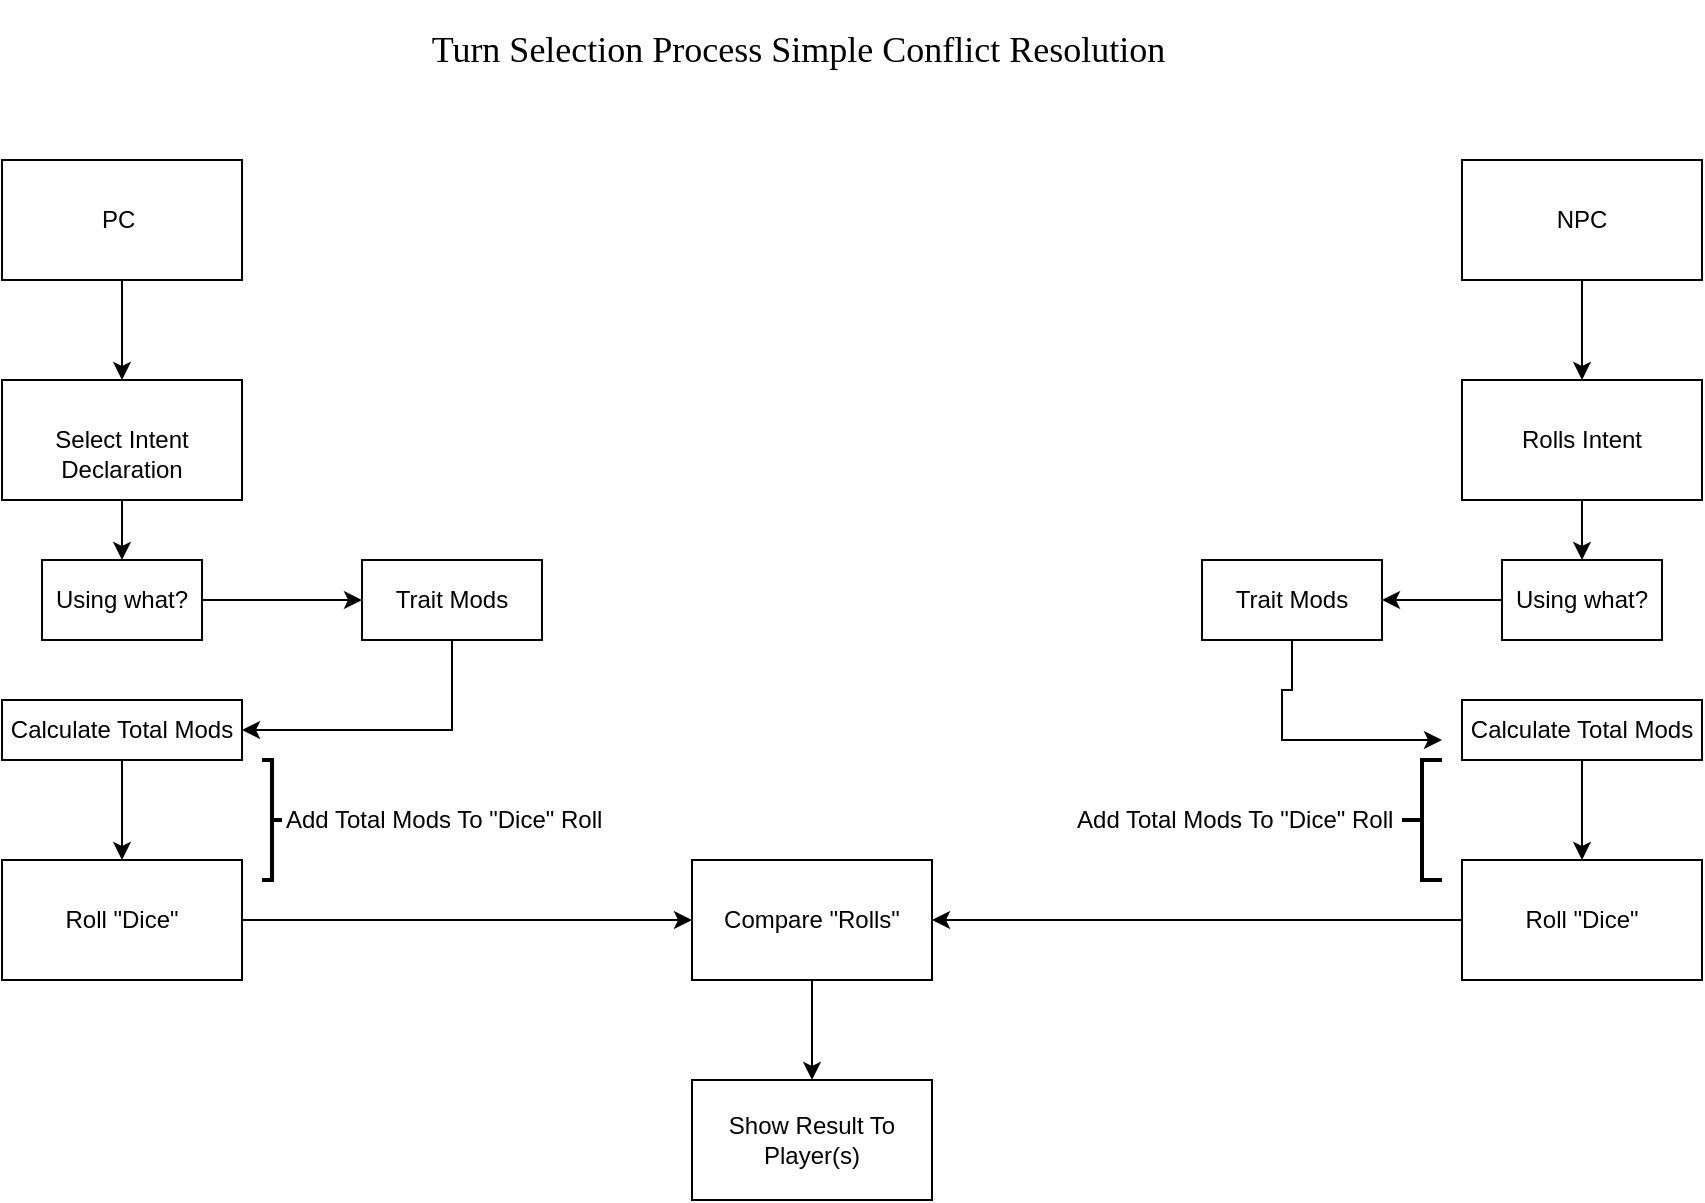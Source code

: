 <mxfile version="13.7.9" type="device"><diagram id="ggsJrCxpybmz2-VLE4I-" name="Page-1"><mxGraphModel dx="1326" dy="806" grid="1" gridSize="10" guides="1" tooltips="1" connect="1" arrows="1" fold="1" page="1" pageScale="1" pageWidth="850" pageHeight="1100" math="0" shadow="0"><root><mxCell id="0"/><mxCell id="1" parent="0"/><mxCell id="VbWWHA8dCcIKYvRjCNMC-1" value="&lt;font face=&quot;Times New Roman&quot; style=&quot;font-size: 18px&quot;&gt;Turn Selection Process Simple Conflict Resolution&amp;nbsp; &amp;nbsp;&lt;/font&gt;" style="text;html=1;strokeColor=none;fillColor=none;align=center;verticalAlign=middle;whiteSpace=wrap;rounded=0;" parent="1" vertex="1"><mxGeometry x="210" width="390" height="50" as="geometry"/></mxCell><mxCell id="VbWWHA8dCcIKYvRjCNMC-9" style="edgeStyle=orthogonalEdgeStyle;rounded=0;orthogonalLoop=1;jettySize=auto;html=1;entryX=0.5;entryY=0;entryDx=0;entryDy=0;" parent="1" source="VbWWHA8dCcIKYvRjCNMC-3" target="VbWWHA8dCcIKYvRjCNMC-6" edge="1"><mxGeometry relative="1" as="geometry"/></mxCell><mxCell id="VbWWHA8dCcIKYvRjCNMC-3" value="PC&amp;nbsp;" style="rounded=0;whiteSpace=wrap;html=1;" parent="1" vertex="1"><mxGeometry y="80" width="120" height="60" as="geometry"/></mxCell><mxCell id="VbWWHA8dCcIKYvRjCNMC-10" style="edgeStyle=orthogonalEdgeStyle;rounded=0;orthogonalLoop=1;jettySize=auto;html=1;entryX=0.5;entryY=0;entryDx=0;entryDy=0;" parent="1" source="VbWWHA8dCcIKYvRjCNMC-5" target="VbWWHA8dCcIKYvRjCNMC-7" edge="1"><mxGeometry relative="1" as="geometry"/></mxCell><mxCell id="VbWWHA8dCcIKYvRjCNMC-5" value="NPC" style="rounded=0;whiteSpace=wrap;html=1;" parent="1" vertex="1"><mxGeometry x="730" y="80" width="120" height="60" as="geometry"/></mxCell><mxCell id="VbWWHA8dCcIKYvRjCNMC-13" style="edgeStyle=orthogonalEdgeStyle;rounded=0;orthogonalLoop=1;jettySize=auto;html=1;entryX=0.5;entryY=0;entryDx=0;entryDy=0;" parent="1" source="VbWWHA8dCcIKYvRjCNMC-6" target="VbWWHA8dCcIKYvRjCNMC-11" edge="1"><mxGeometry relative="1" as="geometry"/></mxCell><mxCell id="VbWWHA8dCcIKYvRjCNMC-6" value="&lt;br&gt;Select Intent Declaration" style="rounded=0;whiteSpace=wrap;html=1;" parent="1" vertex="1"><mxGeometry y="190" width="120" height="60" as="geometry"/></mxCell><mxCell id="VbWWHA8dCcIKYvRjCNMC-14" style="edgeStyle=orthogonalEdgeStyle;rounded=0;orthogonalLoop=1;jettySize=auto;html=1;entryX=0.5;entryY=0;entryDx=0;entryDy=0;" parent="1" source="VbWWHA8dCcIKYvRjCNMC-7" target="VbWWHA8dCcIKYvRjCNMC-12" edge="1"><mxGeometry relative="1" as="geometry"/></mxCell><mxCell id="VbWWHA8dCcIKYvRjCNMC-7" value="Rolls Intent" style="rounded=0;whiteSpace=wrap;html=1;" parent="1" vertex="1"><mxGeometry x="730" y="190" width="120" height="60" as="geometry"/></mxCell><mxCell id="VbWWHA8dCcIKYvRjCNMC-35" style="edgeStyle=orthogonalEdgeStyle;rounded=0;orthogonalLoop=1;jettySize=auto;html=1;entryX=0;entryY=0.5;entryDx=0;entryDy=0;" parent="1" source="VbWWHA8dCcIKYvRjCNMC-11" target="VbWWHA8dCcIKYvRjCNMC-15" edge="1"><mxGeometry relative="1" as="geometry"/></mxCell><mxCell id="VbWWHA8dCcIKYvRjCNMC-11" value="Using what?" style="rounded=0;whiteSpace=wrap;html=1;" parent="1" vertex="1"><mxGeometry x="20" y="280" width="80" height="40" as="geometry"/></mxCell><mxCell id="VbWWHA8dCcIKYvRjCNMC-17" style="edgeStyle=orthogonalEdgeStyle;rounded=0;orthogonalLoop=1;jettySize=auto;html=1;entryX=1;entryY=0.5;entryDx=0;entryDy=0;" parent="1" source="VbWWHA8dCcIKYvRjCNMC-12" target="VbWWHA8dCcIKYvRjCNMC-16" edge="1"><mxGeometry relative="1" as="geometry"/></mxCell><mxCell id="VbWWHA8dCcIKYvRjCNMC-12" value="Using what?" style="rounded=0;whiteSpace=wrap;html=1;" parent="1" vertex="1"><mxGeometry x="750" y="280" width="80" height="40" as="geometry"/></mxCell><mxCell id="VbWWHA8dCcIKYvRjCNMC-39" style="edgeStyle=orthogonalEdgeStyle;rounded=0;orthogonalLoop=1;jettySize=auto;html=1;entryX=1;entryY=0.5;entryDx=0;entryDy=0;" parent="1" source="VbWWHA8dCcIKYvRjCNMC-15" target="VbWWHA8dCcIKYvRjCNMC-19" edge="1"><mxGeometry relative="1" as="geometry"><mxPoint x="225" y="370" as="targetPoint"/><Array as="points"><mxPoint x="225" y="365"/></Array></mxGeometry></mxCell><mxCell id="VbWWHA8dCcIKYvRjCNMC-15" value="Trait Mods" style="rounded=0;whiteSpace=wrap;html=1;" parent="1" vertex="1"><mxGeometry x="180" y="280" width="90" height="40" as="geometry"/></mxCell><mxCell id="VbWWHA8dCcIKYvRjCNMC-41" style="edgeStyle=orthogonalEdgeStyle;rounded=0;orthogonalLoop=1;jettySize=auto;html=1;" parent="1" source="VbWWHA8dCcIKYvRjCNMC-16" edge="1"><mxGeometry relative="1" as="geometry"><mxPoint x="720" y="370" as="targetPoint"/><Array as="points"><mxPoint x="645" y="345"/><mxPoint x="640" y="345"/><mxPoint x="640" y="370"/></Array></mxGeometry></mxCell><mxCell id="VbWWHA8dCcIKYvRjCNMC-16" value="Trait Mods" style="rounded=0;whiteSpace=wrap;html=1;" parent="1" vertex="1"><mxGeometry x="600" y="280" width="90" height="40" as="geometry"/></mxCell><mxCell id="VbWWHA8dCcIKYvRjCNMC-26" style="edgeStyle=orthogonalEdgeStyle;rounded=0;orthogonalLoop=1;jettySize=auto;html=1;entryX=0.5;entryY=0;entryDx=0;entryDy=0;" parent="1" source="VbWWHA8dCcIKYvRjCNMC-19" target="VbWWHA8dCcIKYvRjCNMC-24" edge="1"><mxGeometry relative="1" as="geometry"/></mxCell><mxCell id="VbWWHA8dCcIKYvRjCNMC-19" value="Calculate Total Mods" style="rounded=0;whiteSpace=wrap;html=1;" parent="1" vertex="1"><mxGeometry y="350" width="120" height="30" as="geometry"/></mxCell><mxCell id="VbWWHA8dCcIKYvRjCNMC-27" style="edgeStyle=orthogonalEdgeStyle;rounded=0;orthogonalLoop=1;jettySize=auto;html=1;entryX=0.5;entryY=0;entryDx=0;entryDy=0;" parent="1" source="VbWWHA8dCcIKYvRjCNMC-20" target="VbWWHA8dCcIKYvRjCNMC-25" edge="1"><mxGeometry relative="1" as="geometry"/></mxCell><mxCell id="VbWWHA8dCcIKYvRjCNMC-20" value="Calculate Total Mods" style="rounded=0;whiteSpace=wrap;html=1;" parent="1" vertex="1"><mxGeometry x="730" y="350" width="120" height="30" as="geometry"/></mxCell><mxCell id="VbWWHA8dCcIKYvRjCNMC-30" style="edgeStyle=orthogonalEdgeStyle;rounded=0;orthogonalLoop=1;jettySize=auto;html=1;entryX=0;entryY=0.5;entryDx=0;entryDy=0;" parent="1" source="VbWWHA8dCcIKYvRjCNMC-24" target="VbWWHA8dCcIKYvRjCNMC-28" edge="1"><mxGeometry relative="1" as="geometry"/></mxCell><mxCell id="VbWWHA8dCcIKYvRjCNMC-24" value="Roll &quot;Dice&quot;" style="rounded=0;whiteSpace=wrap;html=1;" parent="1" vertex="1"><mxGeometry y="430" width="120" height="60" as="geometry"/></mxCell><mxCell id="VbWWHA8dCcIKYvRjCNMC-31" style="edgeStyle=orthogonalEdgeStyle;rounded=0;orthogonalLoop=1;jettySize=auto;html=1;entryX=1;entryY=0.5;entryDx=0;entryDy=0;" parent="1" source="VbWWHA8dCcIKYvRjCNMC-25" target="VbWWHA8dCcIKYvRjCNMC-28" edge="1"><mxGeometry relative="1" as="geometry"/></mxCell><mxCell id="VbWWHA8dCcIKYvRjCNMC-25" value="Roll &quot;Dice&quot;" style="rounded=0;whiteSpace=wrap;html=1;" parent="1" vertex="1"><mxGeometry x="730" y="430" width="120" height="60" as="geometry"/></mxCell><mxCell id="VbWWHA8dCcIKYvRjCNMC-32" style="edgeStyle=orthogonalEdgeStyle;rounded=0;orthogonalLoop=1;jettySize=auto;html=1;entryX=0.5;entryY=0;entryDx=0;entryDy=0;" parent="1" source="VbWWHA8dCcIKYvRjCNMC-28" target="VbWWHA8dCcIKYvRjCNMC-29" edge="1"><mxGeometry relative="1" as="geometry"/></mxCell><mxCell id="VbWWHA8dCcIKYvRjCNMC-28" value="Compare &quot;Rolls&quot;" style="rounded=0;whiteSpace=wrap;html=1;" parent="1" vertex="1"><mxGeometry x="345" y="430" width="120" height="60" as="geometry"/></mxCell><mxCell id="VbWWHA8dCcIKYvRjCNMC-29" value="Show Result To Player(s)" style="rounded=0;whiteSpace=wrap;html=1;" parent="1" vertex="1"><mxGeometry x="345" y="540" width="120" height="60" as="geometry"/></mxCell><mxCell id="VbWWHA8dCcIKYvRjCNMC-43" value="Add Total Mods To &quot;Dice&quot; Roll" style="strokeWidth=2;html=1;shape=mxgraph.flowchart.annotation_2;align=left;labelPosition=right;pointerEvents=1;direction=west;" parent="1" vertex="1"><mxGeometry x="130" y="380" width="10" height="60" as="geometry"/></mxCell><mxCell id="VbWWHA8dCcIKYvRjCNMC-47" value="Add Total Mods To &quot;Dice&quot; Roll&amp;nbsp;" style="strokeWidth=2;html=1;shape=mxgraph.flowchart.annotation_2;align=right;labelPosition=left;pointerEvents=1;verticalLabelPosition=middle;verticalAlign=middle;" parent="1" vertex="1"><mxGeometry x="700" y="380" width="20" height="60" as="geometry"/></mxCell></root></mxGraphModel></diagram></mxfile>